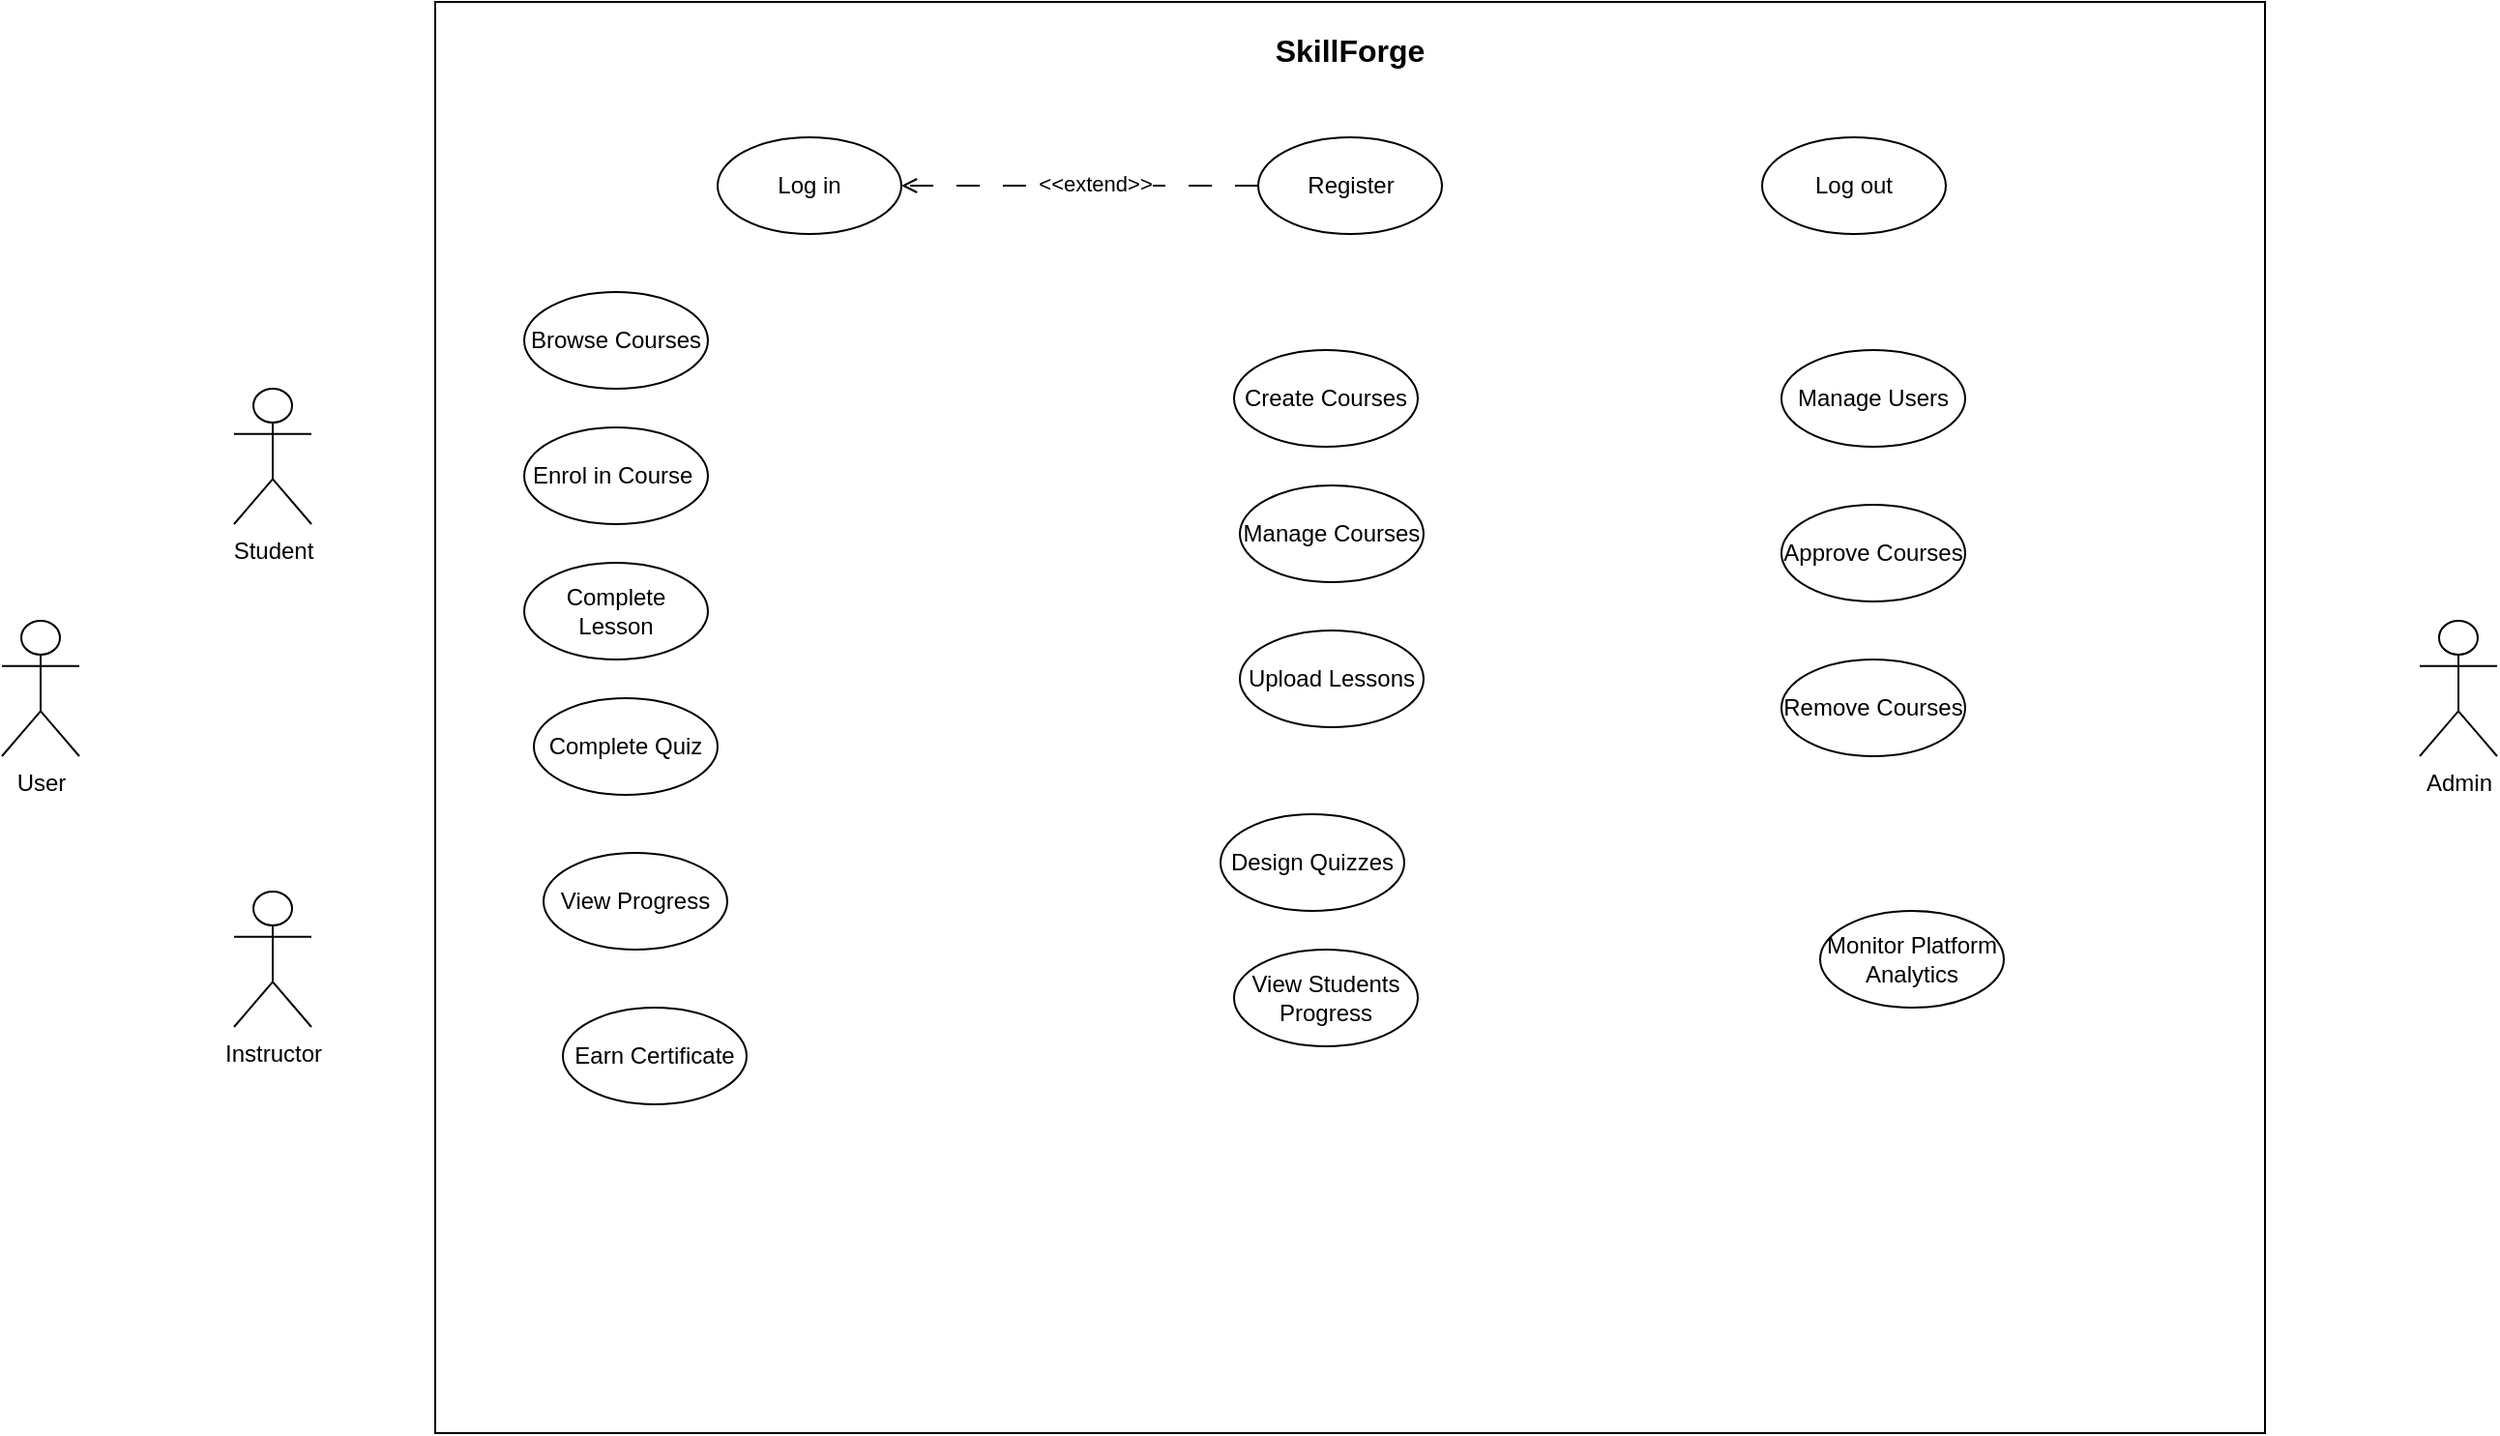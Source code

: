 <mxfile version="28.2.8">
  <diagram name="Page-1" id="nNE7cXkLWbT5HRCkaGo4">
    <mxGraphModel dx="1402" dy="902" grid="1" gridSize="10" guides="1" tooltips="1" connect="1" arrows="1" fold="1" page="1" pageScale="1" pageWidth="827" pageHeight="1169" math="0" shadow="0">
      <root>
        <mxCell id="0" />
        <mxCell id="1" parent="0" />
        <mxCell id="-XhT5Pp7xZniYWt6SDc9-1" value="" style="rounded=0;whiteSpace=wrap;html=1;direction=south;labelPosition=center;verticalLabelPosition=middle;align=center;verticalAlign=middle;" vertex="1" parent="1">
          <mxGeometry x="414" y="200" width="946" height="740" as="geometry" />
        </mxCell>
        <mxCell id="-XhT5Pp7xZniYWt6SDc9-3" value="&lt;font style=&quot;font-size: 16px;&quot;&gt;&lt;b&gt;SkillForge&lt;/b&gt;&lt;/font&gt;" style="text;html=1;whiteSpace=wrap;strokeColor=none;fillColor=none;align=center;verticalAlign=middle;rounded=0;" vertex="1" parent="1">
          <mxGeometry x="797" y="210" width="180" height="30" as="geometry" />
        </mxCell>
        <mxCell id="-XhT5Pp7xZniYWt6SDc9-5" value="Admin" style="shape=umlActor;verticalLabelPosition=bottom;verticalAlign=top;html=1;outlineConnect=0;" vertex="1" parent="1">
          <mxGeometry x="1440" y="520" width="40" height="70" as="geometry" />
        </mxCell>
        <mxCell id="-XhT5Pp7xZniYWt6SDc9-6" value="Instructor" style="shape=umlActor;verticalLabelPosition=bottom;verticalAlign=top;html=1;outlineConnect=0;" vertex="1" parent="1">
          <mxGeometry x="310" y="660" width="40" height="70" as="geometry" />
        </mxCell>
        <mxCell id="-XhT5Pp7xZniYWt6SDc9-7" value="Student" style="shape=umlActor;verticalLabelPosition=bottom;verticalAlign=top;html=1;outlineConnect=0;" vertex="1" parent="1">
          <mxGeometry x="310" y="400" width="40" height="70" as="geometry" />
        </mxCell>
        <mxCell id="-XhT5Pp7xZniYWt6SDc9-8" value="User" style="shape=umlActor;verticalLabelPosition=bottom;verticalAlign=top;html=1;outlineConnect=0;fontSize=12;" vertex="1" parent="1">
          <mxGeometry x="190" y="520" width="40" height="70" as="geometry" />
        </mxCell>
        <mxCell id="-XhT5Pp7xZniYWt6SDc9-23" value="Log in" style="ellipse;whiteSpace=wrap;html=1;" vertex="1" parent="1">
          <mxGeometry x="560" y="270" width="95" height="50" as="geometry" />
        </mxCell>
        <mxCell id="-XhT5Pp7xZniYWt6SDc9-40" value="Log out" style="ellipse;whiteSpace=wrap;html=1;" vertex="1" parent="1">
          <mxGeometry x="1100" y="270" width="95" height="50" as="geometry" />
        </mxCell>
        <mxCell id="-XhT5Pp7xZniYWt6SDc9-44" value="Register" style="ellipse;whiteSpace=wrap;html=1;" vertex="1" parent="1">
          <mxGeometry x="839.5" y="270" width="95" height="50" as="geometry" />
        </mxCell>
        <mxCell id="-XhT5Pp7xZniYWt6SDc9-49" value="" style="endArrow=open;html=1;rounded=0;exitX=0;exitY=0.5;exitDx=0;exitDy=0;entryX=1;entryY=0.5;entryDx=0;entryDy=0;dashed=1;endFill=0;dashPattern=12 12;" edge="1" parent="1" source="-XhT5Pp7xZniYWt6SDc9-44" target="-XhT5Pp7xZniYWt6SDc9-23">
          <mxGeometry relative="1" as="geometry">
            <mxPoint x="480" y="460" as="sourcePoint" />
            <mxPoint x="580" y="460" as="targetPoint" />
          </mxGeometry>
        </mxCell>
        <mxCell id="-XhT5Pp7xZniYWt6SDc9-50" value="Label" style="edgeLabel;resizable=0;html=1;;align=center;verticalAlign=middle;" connectable="0" vertex="1" parent="-XhT5Pp7xZniYWt6SDc9-49">
          <mxGeometry relative="1" as="geometry" />
        </mxCell>
        <mxCell id="-XhT5Pp7xZniYWt6SDc9-52" value="&amp;lt;&amp;lt;extend&amp;gt;&amp;gt;" style="edgeLabel;html=1;align=center;verticalAlign=middle;resizable=0;points=[];" vertex="1" connectable="0" parent="-XhT5Pp7xZniYWt6SDc9-49">
          <mxGeometry x="-0.085" y="-1" relative="1" as="geometry">
            <mxPoint as="offset" />
          </mxGeometry>
        </mxCell>
        <mxCell id="-XhT5Pp7xZniYWt6SDc9-62" value="Browse Courses" style="ellipse;whiteSpace=wrap;html=1;" vertex="1" parent="1">
          <mxGeometry x="460" y="350" width="95" height="50" as="geometry" />
        </mxCell>
        <mxCell id="-XhT5Pp7xZniYWt6SDc9-65" value="Complete Quiz" style="ellipse;whiteSpace=wrap;html=1;" vertex="1" parent="1">
          <mxGeometry x="465" y="560" width="95" height="50" as="geometry" />
        </mxCell>
        <mxCell id="-XhT5Pp7xZniYWt6SDc9-66" value="Earn Certificate" style="ellipse;whiteSpace=wrap;html=1;" vertex="1" parent="1">
          <mxGeometry x="480" y="720" width="95" height="50" as="geometry" />
        </mxCell>
        <mxCell id="-XhT5Pp7xZniYWt6SDc9-67" value="View Progress" style="ellipse;whiteSpace=wrap;html=1;" vertex="1" parent="1">
          <mxGeometry x="470" y="640" width="95" height="50" as="geometry" />
        </mxCell>
        <mxCell id="-XhT5Pp7xZniYWt6SDc9-75" value="Upload Lessons" style="ellipse;whiteSpace=wrap;html=1;" vertex="1" parent="1">
          <mxGeometry x="830" y="525" width="95" height="50" as="geometry" />
        </mxCell>
        <mxCell id="-XhT5Pp7xZniYWt6SDc9-76" value="Create Courses" style="ellipse;whiteSpace=wrap;html=1;" vertex="1" parent="1">
          <mxGeometry x="827" y="380" width="95" height="50" as="geometry" />
        </mxCell>
        <mxCell id="-XhT5Pp7xZniYWt6SDc9-77" value="Manage Courses" style="ellipse;whiteSpace=wrap;html=1;" vertex="1" parent="1">
          <mxGeometry x="830" y="450" width="95" height="50" as="geometry" />
        </mxCell>
        <mxCell id="-XhT5Pp7xZniYWt6SDc9-78" value="Design Quizzes" style="ellipse;whiteSpace=wrap;html=1;" vertex="1" parent="1">
          <mxGeometry x="820" y="620" width="95" height="50" as="geometry" />
        </mxCell>
        <mxCell id="-XhT5Pp7xZniYWt6SDc9-79" value="View Students Progress" style="ellipse;whiteSpace=wrap;html=1;" vertex="1" parent="1">
          <mxGeometry x="827" y="690" width="95" height="50" as="geometry" />
        </mxCell>
        <mxCell id="-XhT5Pp7xZniYWt6SDc9-63" value="Enrol in Course&amp;nbsp;" style="ellipse;whiteSpace=wrap;html=1;" vertex="1" parent="1">
          <mxGeometry x="460" y="420" width="95" height="50" as="geometry" />
        </mxCell>
        <mxCell id="-XhT5Pp7xZniYWt6SDc9-87" style="edgeStyle=orthogonalEdgeStyle;rounded=0;orthogonalLoop=1;jettySize=auto;html=1;exitX=0.5;exitY=1;exitDx=0;exitDy=0;" edge="1" parent="1" source="-XhT5Pp7xZniYWt6SDc9-3" target="-XhT5Pp7xZniYWt6SDc9-3">
          <mxGeometry relative="1" as="geometry" />
        </mxCell>
        <mxCell id="-XhT5Pp7xZniYWt6SDc9-64" value="Complete Lesson" style="ellipse;whiteSpace=wrap;html=1;" vertex="1" parent="1">
          <mxGeometry x="460" y="490" width="95" height="50" as="geometry" />
        </mxCell>
        <mxCell id="-XhT5Pp7xZniYWt6SDc9-98" style="edgeStyle=orthogonalEdgeStyle;rounded=0;orthogonalLoop=1;jettySize=auto;html=1;exitX=0.5;exitY=1;exitDx=0;exitDy=0;" edge="1" parent="1" source="-XhT5Pp7xZniYWt6SDc9-77" target="-XhT5Pp7xZniYWt6SDc9-77">
          <mxGeometry relative="1" as="geometry" />
        </mxCell>
        <mxCell id="-XhT5Pp7xZniYWt6SDc9-101" value="Manage Users" style="ellipse;whiteSpace=wrap;html=1;" vertex="1" parent="1">
          <mxGeometry x="1110" y="380" width="95" height="50" as="geometry" />
        </mxCell>
        <mxCell id="-XhT5Pp7xZniYWt6SDc9-102" value="Approve Courses" style="ellipse;whiteSpace=wrap;html=1;" vertex="1" parent="1">
          <mxGeometry x="1110" y="460" width="95" height="50" as="geometry" />
        </mxCell>
        <mxCell id="-XhT5Pp7xZniYWt6SDc9-103" value="Remove Courses" style="ellipse;whiteSpace=wrap;html=1;" vertex="1" parent="1">
          <mxGeometry x="1110" y="540" width="95" height="50" as="geometry" />
        </mxCell>
        <mxCell id="-XhT5Pp7xZniYWt6SDc9-104" value="Monitor Platform Analytics" style="ellipse;whiteSpace=wrap;html=1;" vertex="1" parent="1">
          <mxGeometry x="1130" y="670" width="95" height="50" as="geometry" />
        </mxCell>
      </root>
    </mxGraphModel>
  </diagram>
</mxfile>
